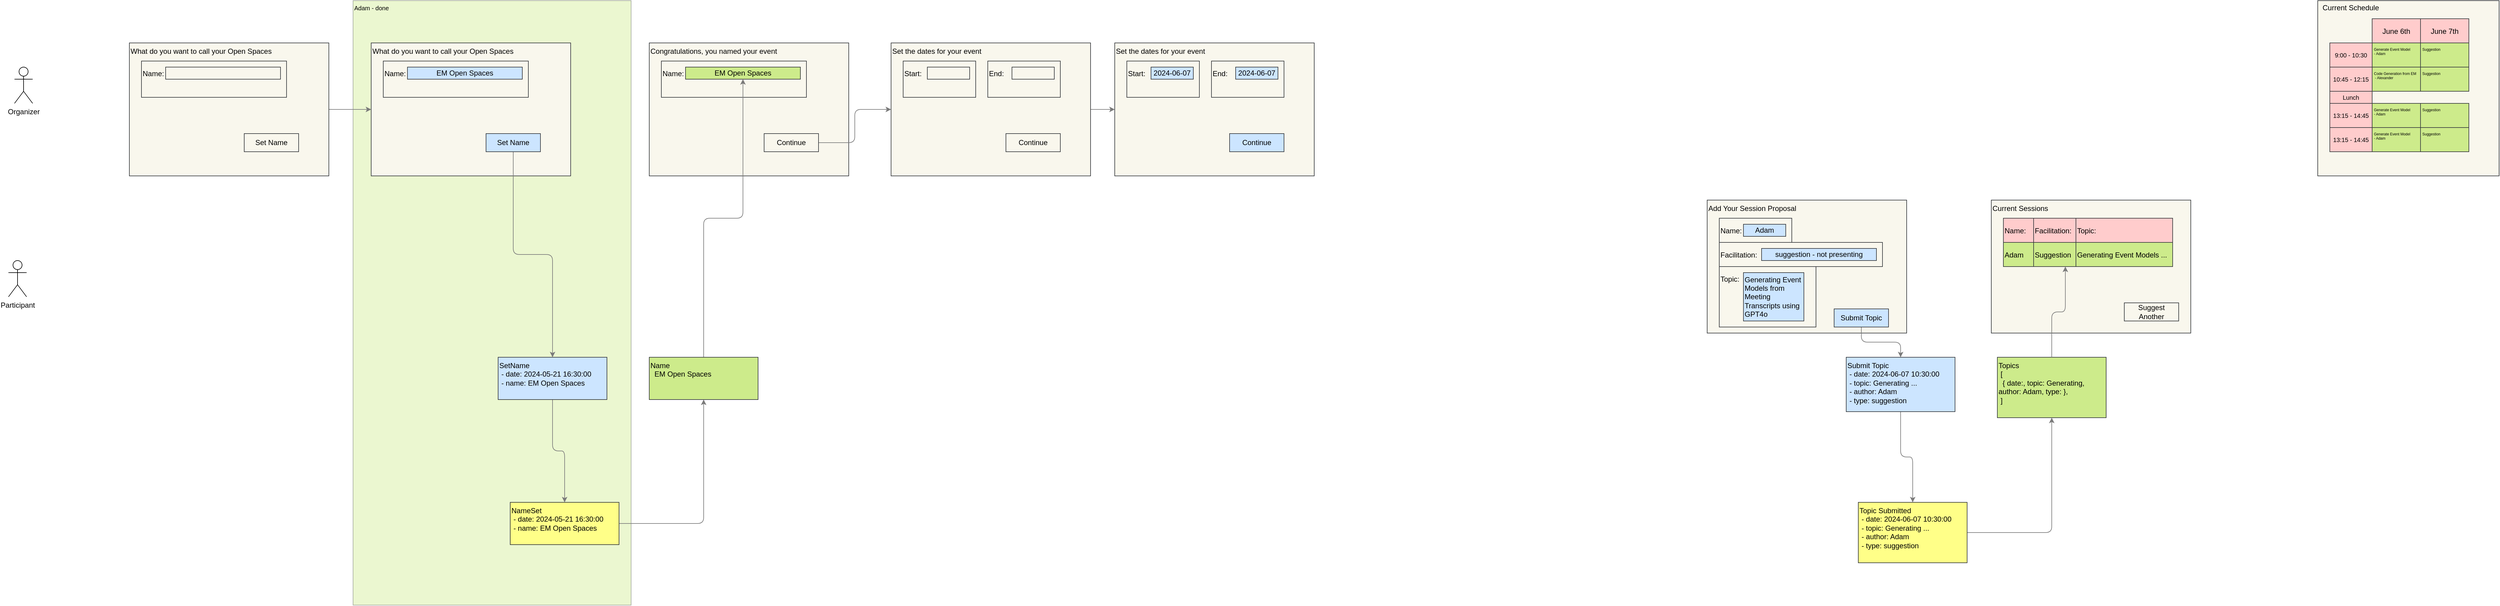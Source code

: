 <mxfile>
    <diagram id="J-dPGnQl9cI3L02o_4ir" name="Page-1">
        <mxGraphModel dx="1084" dy="396" grid="1" gridSize="10" guides="1" tooltips="1" connect="1" arrows="1" fold="1" page="1" pageScale="1" pageWidth="26000" pageHeight="6000" math="0" shadow="0">
            <root>
                <mxCell id="0"/>
                <object label="progress" id="109">
                    <mxCell parent="0"/>
                </object>
                <mxCell id="110" value="Adam - done" style="rounded=0;whiteSpace=wrap;html=1;strokeColor=#36393d;fontFamily=Helvetica;fontSize=10;fillColor=#cdeb8b;align=left;verticalAlign=top;fontColor=#000000;opacity=40;" vertex="1" parent="109">
                    <mxGeometry x="710" y="50" width="460" height="1000" as="geometry"/>
                </mxCell>
                <mxCell id="1" parent="0"/>
                <mxCell id="4" value="Organizer" style="shape=umlActor;verticalLabelPosition=bottom;verticalAlign=top;html=1;outlineConnect=0;" vertex="1" parent="1">
                    <mxGeometry x="150" y="160" width="30" height="60" as="geometry"/>
                </mxCell>
                <mxCell id="6" value="Participant" style="shape=umlActor;verticalLabelPosition=bottom;verticalAlign=top;html=1;outlineConnect=0;" vertex="1" parent="1">
                    <mxGeometry x="140" y="480" width="30" height="60" as="geometry"/>
                </mxCell>
                <mxCell id="11" value="&lt;font color=&quot;#000000&quot;&gt;What do you want to call your Open Spaces&lt;/font&gt;" style="rounded=0;whiteSpace=wrap;html=1;fillColor=#f9f7ed;strokeColor=#36393d;align=left;verticalAlign=top;" vertex="1" parent="1">
                    <mxGeometry x="740" y="120" width="330" height="220" as="geometry"/>
                </mxCell>
                <mxCell id="13" value="&lt;font color=&quot;#000000&quot;&gt;Name:&lt;/font&gt;" style="rounded=0;whiteSpace=wrap;html=1;fillColor=#f9f7ed;strokeColor=#36393d;horizontal=1;align=left;verticalAlign=top;spacingTop=7;" vertex="1" parent="1">
                    <mxGeometry x="760" y="150" width="240" height="60" as="geometry"/>
                </mxCell>
                <mxCell id="23" style="edgeStyle=orthogonalEdgeStyle;html=1;entryX=0.5;entryY=0;entryDx=0;entryDy=0;strokeColor=#7A7A7A;fontFamily=Helvetica;fontSize=12;fontColor=#000000;" edge="1" parent="1" source="14" target="19">
                    <mxGeometry relative="1" as="geometry"/>
                </mxCell>
                <mxCell id="14" value="&lt;font color=&quot;#000000&quot;&gt;Set Name&lt;/font&gt;" style="rounded=0;whiteSpace=wrap;html=1;strokeColor=#36393d;fontFamily=Helvetica;fontSize=12;fillColor=#cce5ff;" vertex="1" parent="1">
                    <mxGeometry x="930" y="270" width="90" height="30" as="geometry"/>
                </mxCell>
                <mxCell id="29" style="edgeStyle=orthogonalEdgeStyle;shape=connector;rounded=1;html=1;entryX=0.5;entryY=0;entryDx=0;entryDy=0;labelBackgroundColor=default;strokeColor=#7A7A7A;fontFamily=Helvetica;fontSize=12;fontColor=#000000;endArrow=classic;" edge="1" parent="1" source="19" target="28">
                    <mxGeometry relative="1" as="geometry"/>
                </mxCell>
                <mxCell id="19" value="&lt;font color=&quot;#000000&quot;&gt;SetName&lt;br&gt;&amp;nbsp;- date: 2024-05-21 16:30:00&lt;br&gt;&amp;nbsp;- name: EM Open Spaces&lt;br&gt;&lt;/font&gt;" style="rounded=0;whiteSpace=wrap;html=1;strokeColor=#36393d;fontFamily=Helvetica;fontSize=12;fillColor=#cce5ff;verticalAlign=top;align=left;" vertex="1" parent="1">
                    <mxGeometry x="950" y="640" width="180" height="70" as="geometry"/>
                </mxCell>
                <mxCell id="20" value="&lt;font color=&quot;#000000&quot;&gt;EM Open Spaces&lt;/font&gt;" style="rounded=0;whiteSpace=wrap;html=1;strokeColor=#36393d;fontFamily=Helvetica;fontSize=12;fillColor=#cce5ff;" vertex="1" parent="1">
                    <mxGeometry x="800" y="160" width="190" height="20" as="geometry"/>
                </mxCell>
                <mxCell id="30" style="edgeStyle=orthogonalEdgeStyle;shape=connector;rounded=1;html=1;entryX=0;entryY=0.5;entryDx=0;entryDy=0;labelBackgroundColor=default;strokeColor=#7A7A7A;fontFamily=Helvetica;fontSize=12;fontColor=#000000;endArrow=classic;" edge="1" parent="1" source="24" target="11">
                    <mxGeometry relative="1" as="geometry"/>
                </mxCell>
                <mxCell id="24" value="&lt;font color=&quot;#000000&quot;&gt;What do you want to call your Open Spaces&lt;/font&gt;" style="rounded=0;whiteSpace=wrap;html=1;fillColor=#f9f7ed;strokeColor=#36393d;align=left;verticalAlign=top;" vertex="1" parent="1">
                    <mxGeometry x="340" y="120" width="330" height="220" as="geometry"/>
                </mxCell>
                <mxCell id="25" value="&lt;font color=&quot;#000000&quot;&gt;Name:&lt;/font&gt;" style="rounded=0;whiteSpace=wrap;html=1;fillColor=#f9f7ed;strokeColor=#36393d;horizontal=1;align=left;verticalAlign=top;spacingTop=7;" vertex="1" parent="1">
                    <mxGeometry x="360" y="150" width="240" height="60" as="geometry"/>
                </mxCell>
                <mxCell id="26" value="&lt;font color=&quot;#000000&quot;&gt;Set Name&lt;/font&gt;" style="rounded=0;whiteSpace=wrap;html=1;strokeColor=#36393d;fontFamily=Helvetica;fontSize=12;fillColor=#f9f7ed;" vertex="1" parent="1">
                    <mxGeometry x="530" y="270" width="90" height="30" as="geometry"/>
                </mxCell>
                <mxCell id="27" value="" style="rounded=0;whiteSpace=wrap;html=1;strokeColor=#36393d;fontFamily=Helvetica;fontSize=12;fillColor=#f9f7ed;" vertex="1" parent="1">
                    <mxGeometry x="400" y="160" width="190" height="20" as="geometry"/>
                </mxCell>
                <mxCell id="42" style="edgeStyle=orthogonalEdgeStyle;shape=connector;rounded=1;html=1;entryX=0.5;entryY=1;entryDx=0;entryDy=0;labelBackgroundColor=default;strokeColor=#7A7A7A;fontFamily=Helvetica;fontSize=12;fontColor=#000000;endArrow=classic;" edge="1" parent="1" source="28" target="41">
                    <mxGeometry relative="1" as="geometry"/>
                </mxCell>
                <mxCell id="28" value="&lt;font color=&quot;#000000&quot;&gt;NameSet&lt;br&gt;&amp;nbsp;- date: 2024-05-21 16:30:00&lt;br&gt;&amp;nbsp;- name: EM Open Spaces&lt;br&gt;&lt;/font&gt;" style="rounded=0;whiteSpace=wrap;html=1;strokeColor=#36393d;fontFamily=Helvetica;fontSize=12;fillColor=#ffff88;verticalAlign=top;align=left;" vertex="1" parent="1">
                    <mxGeometry x="970" y="880" width="180" height="70" as="geometry"/>
                </mxCell>
                <mxCell id="37" value="&lt;font color=&quot;#000000&quot;&gt;Congratulations, you named your event&lt;/font&gt;" style="rounded=0;whiteSpace=wrap;html=1;fillColor=#f9f7ed;strokeColor=#36393d;align=left;verticalAlign=top;" vertex="1" parent="1">
                    <mxGeometry x="1200" y="120" width="330" height="220" as="geometry"/>
                </mxCell>
                <mxCell id="38" value="&lt;font color=&quot;#000000&quot;&gt;Name:&lt;/font&gt;" style="rounded=0;whiteSpace=wrap;html=1;fillColor=#f9f7ed;strokeColor=#36393d;horizontal=1;align=left;verticalAlign=top;spacingTop=7;" vertex="1" parent="1">
                    <mxGeometry x="1220" y="150" width="240" height="60" as="geometry"/>
                </mxCell>
                <mxCell id="50" style="edgeStyle=orthogonalEdgeStyle;shape=connector;rounded=1;html=1;entryX=0;entryY=0.5;entryDx=0;entryDy=0;labelBackgroundColor=default;strokeColor=#7A7A7A;fontFamily=Helvetica;fontSize=12;fontColor=#000000;endArrow=classic;" edge="1" parent="1" source="39" target="44">
                    <mxGeometry relative="1" as="geometry"/>
                </mxCell>
                <mxCell id="39" value="&lt;font color=&quot;#000000&quot;&gt;Continue&lt;/font&gt;" style="rounded=0;whiteSpace=wrap;html=1;strokeColor=#36393d;fontFamily=Helvetica;fontSize=12;fillColor=#f9f7ed;" vertex="1" parent="1">
                    <mxGeometry x="1390" y="270" width="90" height="30" as="geometry"/>
                </mxCell>
                <mxCell id="40" value="&lt;font color=&quot;#000000&quot;&gt;EM Open Spaces&lt;/font&gt;" style="rounded=0;whiteSpace=wrap;html=1;strokeColor=#36393d;fontFamily=Helvetica;fontSize=12;fillColor=#cdeb8b;" vertex="1" parent="1">
                    <mxGeometry x="1260" y="160" width="190" height="20" as="geometry"/>
                </mxCell>
                <mxCell id="43" style="edgeStyle=orthogonalEdgeStyle;shape=connector;rounded=1;html=1;labelBackgroundColor=default;strokeColor=#7A7A7A;fontFamily=Helvetica;fontSize=12;fontColor=#000000;endArrow=classic;entryX=0.5;entryY=1;entryDx=0;entryDy=0;" edge="1" parent="1" source="41" target="40">
                    <mxGeometry relative="1" as="geometry">
                        <mxPoint x="1310" y="540" as="targetPoint"/>
                    </mxGeometry>
                </mxCell>
                <mxCell id="41" value="&lt;font color=&quot;#000000&quot;&gt;Name&lt;br&gt;&amp;nbsp; EM Open Spaces&lt;br&gt;&lt;/font&gt;" style="rounded=0;whiteSpace=wrap;html=1;strokeColor=#36393d;fontFamily=Helvetica;fontSize=12;fillColor=#cdeb8b;verticalAlign=top;align=left;" vertex="1" parent="1">
                    <mxGeometry x="1200" y="640" width="180" height="70" as="geometry"/>
                </mxCell>
                <mxCell id="57" style="edgeStyle=orthogonalEdgeStyle;shape=connector;rounded=1;html=1;exitX=1;exitY=0.5;exitDx=0;exitDy=0;entryX=0;entryY=0.5;entryDx=0;entryDy=0;labelBackgroundColor=default;strokeColor=#7A7A7A;fontFamily=Helvetica;fontSize=12;fontColor=#000000;endArrow=classic;" edge="1" parent="1" source="44" target="51">
                    <mxGeometry relative="1" as="geometry"/>
                </mxCell>
                <mxCell id="44" value="&lt;font color=&quot;#000000&quot;&gt;Set the dates for your event&lt;/font&gt;" style="rounded=0;whiteSpace=wrap;html=1;fillColor=#f9f7ed;strokeColor=#36393d;align=left;verticalAlign=top;" vertex="1" parent="1">
                    <mxGeometry x="1600" y="120" width="330" height="220" as="geometry"/>
                </mxCell>
                <mxCell id="45" value="&lt;font color=&quot;#000000&quot;&gt;Start:&lt;/font&gt;" style="rounded=0;whiteSpace=wrap;html=1;fillColor=#f9f7ed;strokeColor=#36393d;horizontal=1;align=left;verticalAlign=top;spacingTop=7;" vertex="1" parent="1">
                    <mxGeometry x="1620" y="150" width="120" height="60" as="geometry"/>
                </mxCell>
                <mxCell id="46" value="&lt;font color=&quot;#000000&quot;&gt;Continue&lt;/font&gt;" style="rounded=0;whiteSpace=wrap;html=1;strokeColor=#36393d;fontFamily=Helvetica;fontSize=12;fillColor=#f9f7ed;" vertex="1" parent="1">
                    <mxGeometry x="1790" y="270" width="90" height="30" as="geometry"/>
                </mxCell>
                <mxCell id="47" value="" style="rounded=0;whiteSpace=wrap;html=1;strokeColor=#36393d;fontFamily=Helvetica;fontSize=12;fillColor=#f9f7ed;fontColor=#000000;" vertex="1" parent="1">
                    <mxGeometry x="1660" y="160" width="70" height="20" as="geometry"/>
                </mxCell>
                <mxCell id="48" value="&lt;font color=&quot;#000000&quot;&gt;End:&lt;/font&gt;" style="rounded=0;whiteSpace=wrap;html=1;fillColor=#f9f7ed;strokeColor=#36393d;horizontal=1;align=left;verticalAlign=top;spacingTop=7;" vertex="1" parent="1">
                    <mxGeometry x="1760" y="150" width="120" height="60" as="geometry"/>
                </mxCell>
                <mxCell id="49" value="" style="rounded=0;whiteSpace=wrap;html=1;strokeColor=#36393d;fontFamily=Helvetica;fontSize=12;fillColor=#f9f7ed;fontColor=#000000;" vertex="1" parent="1">
                    <mxGeometry x="1800" y="160" width="70" height="20" as="geometry"/>
                </mxCell>
                <mxCell id="51" value="&lt;font color=&quot;#000000&quot;&gt;Set the dates for your event&lt;/font&gt;" style="rounded=0;whiteSpace=wrap;html=1;fillColor=#f9f7ed;strokeColor=#36393d;align=left;verticalAlign=top;" vertex="1" parent="1">
                    <mxGeometry x="1970" y="120" width="330" height="220" as="geometry"/>
                </mxCell>
                <mxCell id="52" value="&lt;font color=&quot;#000000&quot;&gt;Start:&lt;/font&gt;" style="rounded=0;whiteSpace=wrap;html=1;fillColor=#f9f7ed;strokeColor=#36393d;horizontal=1;align=left;verticalAlign=top;spacingTop=7;" vertex="1" parent="1">
                    <mxGeometry x="1990" y="150" width="120" height="60" as="geometry"/>
                </mxCell>
                <mxCell id="53" value="&lt;font color=&quot;#000000&quot;&gt;Continue&lt;/font&gt;" style="rounded=0;whiteSpace=wrap;html=1;strokeColor=#36393d;fontFamily=Helvetica;fontSize=12;fillColor=#cce5ff;" vertex="1" parent="1">
                    <mxGeometry x="2160" y="270" width="90" height="30" as="geometry"/>
                </mxCell>
                <mxCell id="54" value="2024-06-07" style="rounded=0;whiteSpace=wrap;html=1;strokeColor=#36393d;fontFamily=Helvetica;fontSize=12;fillColor=#cce5ff;fontColor=#000000;" vertex="1" parent="1">
                    <mxGeometry x="2030" y="160" width="70" height="20" as="geometry"/>
                </mxCell>
                <mxCell id="55" value="&lt;font color=&quot;#000000&quot;&gt;End:&lt;/font&gt;" style="rounded=0;whiteSpace=wrap;html=1;fillColor=#f9f7ed;strokeColor=#36393d;horizontal=1;align=left;verticalAlign=top;spacingTop=7;" vertex="1" parent="1">
                    <mxGeometry x="2130" y="150" width="120" height="60" as="geometry"/>
                </mxCell>
                <mxCell id="56" value="2024-06-07" style="rounded=0;whiteSpace=wrap;html=1;strokeColor=#36393d;fontFamily=Helvetica;fontSize=12;fillColor=#cce5ff;fontColor=#000000;" vertex="1" parent="1">
                    <mxGeometry x="2170" y="160" width="70" height="20" as="geometry"/>
                </mxCell>
                <mxCell id="58" value="&lt;font color=&quot;#000000&quot;&gt;Add Your Session Proposal&lt;/font&gt;" style="rounded=0;whiteSpace=wrap;html=1;fillColor=#f9f7ed;strokeColor=#36393d;align=left;verticalAlign=top;" vertex="1" parent="1">
                    <mxGeometry x="2950" y="380" width="330" height="220" as="geometry"/>
                </mxCell>
                <mxCell id="59" value="&lt;font color=&quot;#000000&quot;&gt;Name:&lt;/font&gt;" style="rounded=0;whiteSpace=wrap;html=1;fillColor=#f9f7ed;strokeColor=#36393d;horizontal=1;align=left;verticalAlign=top;spacingTop=7;" vertex="1" parent="1">
                    <mxGeometry x="2970" y="410" width="120" height="40" as="geometry"/>
                </mxCell>
                <mxCell id="71" style="edgeStyle=orthogonalEdgeStyle;shape=connector;rounded=1;html=1;entryX=0.5;entryY=0;entryDx=0;entryDy=0;labelBackgroundColor=default;strokeColor=#7A7A7A;fontFamily=Helvetica;fontSize=12;fontColor=#000000;endArrow=classic;" edge="1" parent="1" source="60" target="67">
                    <mxGeometry relative="1" as="geometry"/>
                </mxCell>
                <mxCell id="60" value="&lt;font color=&quot;#000000&quot;&gt;Submit Topic&lt;/font&gt;" style="rounded=0;whiteSpace=wrap;html=1;strokeColor=#36393d;fontFamily=Helvetica;fontSize=12;fillColor=#cce5ff;" vertex="1" parent="1">
                    <mxGeometry x="3160" y="560" width="90" height="30" as="geometry"/>
                </mxCell>
                <mxCell id="61" value="Adam" style="rounded=0;whiteSpace=wrap;html=1;strokeColor=#36393d;fontFamily=Helvetica;fontSize=12;fillColor=#cce5ff;fontColor=#000000;" vertex="1" parent="1">
                    <mxGeometry x="3010" y="420" width="70" height="20" as="geometry"/>
                </mxCell>
                <mxCell id="62" value="&lt;font color=&quot;#000000&quot;&gt;Topic:&lt;/font&gt;" style="rounded=0;whiteSpace=wrap;html=1;fillColor=#f9f7ed;strokeColor=#36393d;horizontal=1;align=left;verticalAlign=top;spacingTop=7;" vertex="1" parent="1">
                    <mxGeometry x="2970" y="490" width="160" height="100" as="geometry"/>
                </mxCell>
                <mxCell id="63" value="Generating Event Models from Meeting Transcripts using GPT4o" style="rounded=0;whiteSpace=wrap;html=1;strokeColor=#36393d;fontFamily=Helvetica;fontSize=12;fillColor=#cce5ff;fontColor=#000000;align=left;" vertex="1" parent="1">
                    <mxGeometry x="3010" y="500" width="100" height="80" as="geometry"/>
                </mxCell>
                <mxCell id="64" value="Facilitation:&amp;nbsp;" style="rounded=0;whiteSpace=wrap;html=1;fillColor=#f9f7ed;strokeColor=#36393d;horizontal=1;align=left;verticalAlign=top;spacingTop=7;fontColor=#000000;" vertex="1" parent="1">
                    <mxGeometry x="2970" y="450" width="270" height="40" as="geometry"/>
                </mxCell>
                <mxCell id="65" value="suggestion - not presenting" style="rounded=0;whiteSpace=wrap;html=1;strokeColor=#36393d;fontFamily=Helvetica;fontSize=12;fillColor=#cce5ff;fontColor=#000000;" vertex="1" parent="1">
                    <mxGeometry x="3040" y="460" width="190" height="20" as="geometry"/>
                </mxCell>
                <mxCell id="66" style="edgeStyle=orthogonalEdgeStyle;shape=connector;rounded=1;html=1;entryX=0.5;entryY=0;entryDx=0;entryDy=0;labelBackgroundColor=default;strokeColor=#7A7A7A;fontFamily=Helvetica;fontSize=12;fontColor=#000000;endArrow=classic;" edge="1" parent="1" source="67" target="69">
                    <mxGeometry relative="1" as="geometry"/>
                </mxCell>
                <mxCell id="67" value="&lt;font color=&quot;#000000&quot;&gt;Submit Topic&lt;br&gt;&amp;nbsp;- date: 2024-06-07 10:30:00&lt;br&gt;&amp;nbsp;- topic: Generating ...&lt;br&gt;&amp;nbsp;- author: Adam&lt;br&gt;&amp;nbsp;- type: suggestion&lt;br&gt;&lt;/font&gt;" style="rounded=0;whiteSpace=wrap;html=1;strokeColor=#36393d;fontFamily=Helvetica;fontSize=12;fillColor=#cce5ff;verticalAlign=top;align=left;" vertex="1" parent="1">
                    <mxGeometry x="3180" y="640" width="180" height="90" as="geometry"/>
                </mxCell>
                <mxCell id="68" style="edgeStyle=orthogonalEdgeStyle;shape=connector;rounded=1;html=1;entryX=0.5;entryY=1;entryDx=0;entryDy=0;labelBackgroundColor=default;strokeColor=#7A7A7A;fontFamily=Helvetica;fontSize=12;fontColor=#000000;endArrow=classic;" edge="1" parent="1" source="69" target="70">
                    <mxGeometry relative="1" as="geometry"/>
                </mxCell>
                <mxCell id="69" value="&lt;span style=&quot;color: rgb(0, 0, 0);&quot;&gt;Topic Submitted&lt;/span&gt;&lt;br style=&quot;color: rgb(0, 0, 0);&quot;&gt;&lt;span style=&quot;color: rgb(0, 0, 0);&quot;&gt;&amp;nbsp;- date: 2024-06-07 10:30:00&lt;/span&gt;&lt;br style=&quot;color: rgb(0, 0, 0);&quot;&gt;&lt;span style=&quot;color: rgb(0, 0, 0);&quot;&gt;&amp;nbsp;- topic: Generating ...&lt;/span&gt;&lt;br style=&quot;color: rgb(0, 0, 0);&quot;&gt;&lt;span style=&quot;color: rgb(0, 0, 0);&quot;&gt;&amp;nbsp;- author: Adam&lt;/span&gt;&lt;br style=&quot;color: rgb(0, 0, 0);&quot;&gt;&lt;span style=&quot;color: rgb(0, 0, 0);&quot;&gt;&amp;nbsp;- type: suggestion&lt;/span&gt;&lt;font color=&quot;#000000&quot;&gt;&lt;br&gt;&lt;/font&gt;" style="rounded=0;whiteSpace=wrap;html=1;strokeColor=#36393d;fontFamily=Helvetica;fontSize=12;fillColor=#ffff88;verticalAlign=top;align=left;" vertex="1" parent="1">
                    <mxGeometry x="3200" y="880" width="180" height="100" as="geometry"/>
                </mxCell>
                <mxCell id="70" value="&lt;font color=&quot;#000000&quot;&gt;Topics&lt;br&gt;&amp;nbsp;[&lt;br&gt;&amp;nbsp; { date:, topic: Generating, author: Adam, type: },&lt;br&gt;&amp;nbsp;]&lt;br&gt;&lt;/font&gt;" style="rounded=0;whiteSpace=wrap;html=1;strokeColor=#36393d;fontFamily=Helvetica;fontSize=12;fillColor=#cdeb8b;verticalAlign=top;align=left;" vertex="1" parent="1">
                    <mxGeometry x="3430" y="640" width="180" height="100" as="geometry"/>
                </mxCell>
                <mxCell id="72" value="&lt;font color=&quot;#000000&quot;&gt;Current Sessions&lt;/font&gt;" style="rounded=0;whiteSpace=wrap;html=1;fillColor=#f9f7ed;strokeColor=#36393d;align=left;verticalAlign=top;" vertex="1" parent="1">
                    <mxGeometry x="3420" y="380" width="330" height="220" as="geometry"/>
                </mxCell>
                <mxCell id="73" value="&lt;font color=&quot;#000000&quot;&gt;Name:&lt;/font&gt;" style="rounded=0;whiteSpace=wrap;html=1;fillColor=#ffcccc;strokeColor=#36393d;horizontal=1;align=left;verticalAlign=top;spacingTop=7;" vertex="1" parent="1">
                    <mxGeometry x="3440" y="410" width="50" height="40" as="geometry"/>
                </mxCell>
                <mxCell id="76" value="&lt;font color=&quot;#000000&quot;&gt;Topic:&lt;/font&gt;" style="rounded=0;whiteSpace=wrap;html=1;fillColor=#ffcccc;strokeColor=#36393d;horizontal=1;align=left;verticalAlign=top;spacingTop=7;" vertex="1" parent="1">
                    <mxGeometry x="3560" y="410" width="160" height="40" as="geometry"/>
                </mxCell>
                <mxCell id="78" value="Facilitation:&amp;nbsp;" style="rounded=0;whiteSpace=wrap;html=1;fillColor=#ffcccc;strokeColor=#36393d;horizontal=1;align=left;verticalAlign=top;spacingTop=7;fontColor=#000000;" vertex="1" parent="1">
                    <mxGeometry x="3490" y="410" width="70" height="40" as="geometry"/>
                </mxCell>
                <mxCell id="80" value="&lt;font color=&quot;#000000&quot;&gt;Adam&lt;/font&gt;" style="rounded=0;whiteSpace=wrap;html=1;fillColor=#cdeb8b;strokeColor=#36393d;horizontal=1;align=left;verticalAlign=top;spacingTop=7;" vertex="1" parent="1">
                    <mxGeometry x="3440" y="450" width="50" height="40" as="geometry"/>
                </mxCell>
                <mxCell id="81" value="&lt;font color=&quot;#000000&quot;&gt;Generating Event Models ...&lt;/font&gt;" style="rounded=0;whiteSpace=wrap;html=1;fillColor=#cdeb8b;strokeColor=#36393d;horizontal=1;align=left;verticalAlign=top;spacingTop=7;" vertex="1" parent="1">
                    <mxGeometry x="3560" y="450" width="160" height="40" as="geometry"/>
                </mxCell>
                <mxCell id="82" value="Suggestion" style="rounded=0;whiteSpace=wrap;html=1;fillColor=#cdeb8b;strokeColor=#36393d;horizontal=1;align=left;verticalAlign=top;spacingTop=7;fontColor=#000000;" vertex="1" parent="1">
                    <mxGeometry x="3490" y="450" width="70" height="40" as="geometry"/>
                </mxCell>
                <mxCell id="83" value="&lt;font color=&quot;#000000&quot;&gt;Suggest Another&lt;/font&gt;" style="rounded=0;whiteSpace=wrap;html=1;strokeColor=#36393d;fontFamily=Helvetica;fontSize=12;fillColor=#f9f7ed;" vertex="1" parent="1">
                    <mxGeometry x="3640" y="550" width="90" height="30" as="geometry"/>
                </mxCell>
                <mxCell id="84" style="edgeStyle=orthogonalEdgeStyle;shape=connector;rounded=1;html=1;entryX=0.75;entryY=1;entryDx=0;entryDy=0;labelBackgroundColor=default;strokeColor=#7A7A7A;fontFamily=Helvetica;fontSize=12;fontColor=#000000;endArrow=classic;" edge="1" parent="1" source="70" target="82">
                    <mxGeometry relative="1" as="geometry"/>
                </mxCell>
                <mxCell id="85" value="&lt;font color=&quot;#000000&quot;&gt;Current Schedule&lt;/font&gt;" style="rounded=0;whiteSpace=wrap;html=1;fillColor=#f9f7ed;strokeColor=#36393d;align=left;verticalAlign=top;spacing=0;spacingLeft=8;" vertex="1" parent="1">
                    <mxGeometry x="3960" y="50" width="300" height="290" as="geometry"/>
                </mxCell>
                <mxCell id="86" value="&lt;font color=&quot;#000000&quot;&gt;June 6th&lt;/font&gt;" style="rounded=0;whiteSpace=wrap;html=1;fillColor=#ffcccc;strokeColor=#36393d;horizontal=1;align=center;verticalAlign=top;spacingTop=7;" vertex="1" parent="1">
                    <mxGeometry x="4050" y="80" width="80" height="40" as="geometry"/>
                </mxCell>
                <mxCell id="88" value="June 7th" style="rounded=0;whiteSpace=wrap;html=1;fillColor=#ffcccc;strokeColor=#36393d;horizontal=1;align=center;verticalAlign=top;spacingTop=7;fontColor=#000000;" vertex="1" parent="1">
                    <mxGeometry x="4130" y="80" width="80" height="40" as="geometry"/>
                </mxCell>
                <mxCell id="89" value="&lt;font color=&quot;#000000&quot; style=&quot;font-size: 6px;&quot;&gt;Generate Event Model&lt;br style=&quot;font-size: 6px;&quot;&gt;- Adam&lt;br style=&quot;font-size: 6px;&quot;&gt;&lt;/font&gt;" style="rounded=0;whiteSpace=wrap;html=1;fillColor=#cdeb8b;strokeColor=#36393d;horizontal=1;align=left;verticalAlign=top;spacingTop=0;fontSize=6;spacing=3;" vertex="1" parent="1">
                    <mxGeometry x="4050" y="120" width="80" height="40" as="geometry"/>
                </mxCell>
                <mxCell id="91" value="Suggestion" style="rounded=0;whiteSpace=wrap;html=1;fillColor=#cdeb8b;strokeColor=#36393d;horizontal=1;align=left;verticalAlign=top;spacingTop=0;fontColor=#000000;fontSize=6;spacing=3;" vertex="1" parent="1">
                    <mxGeometry x="4130" y="120" width="80" height="40" as="geometry"/>
                </mxCell>
                <mxCell id="93" value="&lt;font color=&quot;#000000&quot; style=&quot;font-size: 10px;&quot;&gt;9:00 - 10:30&lt;/font&gt;" style="rounded=0;whiteSpace=wrap;html=1;fillColor=#ffcccc;strokeColor=#36393d;horizontal=1;align=center;verticalAlign=middle;spacingTop=0;fontSize=10;spacing=0;" vertex="1" parent="1">
                    <mxGeometry x="3980" y="120" width="70" height="40" as="geometry"/>
                </mxCell>
                <mxCell id="94" value="&lt;font color=&quot;#000000&quot; style=&quot;font-size: 10px;&quot;&gt;10:45 - 12:15&lt;/font&gt;" style="rounded=0;whiteSpace=wrap;html=1;fillColor=#ffcccc;strokeColor=#36393d;horizontal=1;align=center;verticalAlign=middle;spacingTop=0;fontSize=10;spacing=0;" vertex="1" parent="1">
                    <mxGeometry x="3980" y="160" width="70" height="40" as="geometry"/>
                </mxCell>
                <mxCell id="95" value="&lt;font color=&quot;#000000&quot; style=&quot;font-size: 10px;&quot;&gt;Lunch&lt;/font&gt;" style="rounded=0;whiteSpace=wrap;html=1;fillColor=#ffcccc;strokeColor=#36393d;horizontal=1;align=center;verticalAlign=middle;spacingTop=0;fontSize=10;spacing=0;" vertex="1" parent="1">
                    <mxGeometry x="3980" y="200" width="70" height="20" as="geometry"/>
                </mxCell>
                <mxCell id="96" value="&lt;font color=&quot;#000000&quot; style=&quot;font-size: 10px;&quot;&gt;13:15 - 14:45&lt;/font&gt;" style="rounded=0;whiteSpace=wrap;html=1;fillColor=#ffcccc;strokeColor=#36393d;horizontal=1;align=center;verticalAlign=middle;spacingTop=0;fontSize=10;spacing=0;" vertex="1" parent="1">
                    <mxGeometry x="3980" y="220" width="70" height="40" as="geometry"/>
                </mxCell>
                <mxCell id="97" value="&lt;font color=&quot;#000000&quot; style=&quot;font-size: 10px;&quot;&gt;13:15 - 14:45&lt;/font&gt;" style="rounded=0;whiteSpace=wrap;html=1;fillColor=#ffcccc;strokeColor=#36393d;horizontal=1;align=center;verticalAlign=middle;spacingTop=0;fontSize=10;spacing=0;" vertex="1" parent="1">
                    <mxGeometry x="3980" y="260" width="70" height="40" as="geometry"/>
                </mxCell>
                <mxCell id="100" value="&lt;font color=&quot;#000000&quot; style=&quot;font-size: 6px;&quot;&gt;Code Generation from EM&lt;br&gt;&amp;nbsp;- Alexander&lt;br style=&quot;font-size: 6px;&quot;&gt;&lt;/font&gt;" style="rounded=0;whiteSpace=wrap;html=1;fillColor=#cdeb8b;strokeColor=#36393d;horizontal=1;align=left;verticalAlign=top;spacingTop=0;fontSize=6;spacing=3;" vertex="1" parent="1">
                    <mxGeometry x="4050" y="160" width="80" height="40" as="geometry"/>
                </mxCell>
                <mxCell id="101" value="Suggestion" style="rounded=0;whiteSpace=wrap;html=1;fillColor=#cdeb8b;strokeColor=#36393d;horizontal=1;align=left;verticalAlign=top;spacingTop=0;fontColor=#000000;fontSize=6;spacing=3;" vertex="1" parent="1">
                    <mxGeometry x="4130" y="160" width="80" height="40" as="geometry"/>
                </mxCell>
                <mxCell id="104" value="&lt;font color=&quot;#000000&quot; style=&quot;font-size: 6px;&quot;&gt;Generate Event Model&lt;br style=&quot;font-size: 6px;&quot;&gt;- Adam&lt;br style=&quot;font-size: 6px;&quot;&gt;&lt;/font&gt;" style="rounded=0;whiteSpace=wrap;html=1;fillColor=#cdeb8b;strokeColor=#36393d;horizontal=1;align=left;verticalAlign=top;spacingTop=0;fontSize=6;spacing=3;" vertex="1" parent="1">
                    <mxGeometry x="4050" y="220" width="80" height="40" as="geometry"/>
                </mxCell>
                <mxCell id="105" value="Suggestion" style="rounded=0;whiteSpace=wrap;html=1;fillColor=#cdeb8b;strokeColor=#36393d;horizontal=1;align=left;verticalAlign=top;spacingTop=0;fontColor=#000000;fontSize=6;spacing=3;" vertex="1" parent="1">
                    <mxGeometry x="4130" y="220" width="80" height="40" as="geometry"/>
                </mxCell>
                <mxCell id="106" value="&lt;font color=&quot;#000000&quot; style=&quot;font-size: 6px;&quot;&gt;Generate Event Model&lt;br style=&quot;font-size: 6px;&quot;&gt;- Adam&lt;br style=&quot;font-size: 6px;&quot;&gt;&lt;/font&gt;" style="rounded=0;whiteSpace=wrap;html=1;fillColor=#cdeb8b;strokeColor=#36393d;horizontal=1;align=left;verticalAlign=top;spacingTop=0;fontSize=6;spacing=3;" vertex="1" parent="1">
                    <mxGeometry x="4050" y="260" width="80" height="40" as="geometry"/>
                </mxCell>
                <mxCell id="107" value="Suggestion" style="rounded=0;whiteSpace=wrap;html=1;fillColor=#cdeb8b;strokeColor=#36393d;horizontal=1;align=left;verticalAlign=top;spacingTop=0;fontColor=#000000;fontSize=6;spacing=3;" vertex="1" parent="1">
                    <mxGeometry x="4130" y="260" width="80" height="40" as="geometry"/>
                </mxCell>
            </root>
        </mxGraphModel>
    </diagram>
</mxfile>